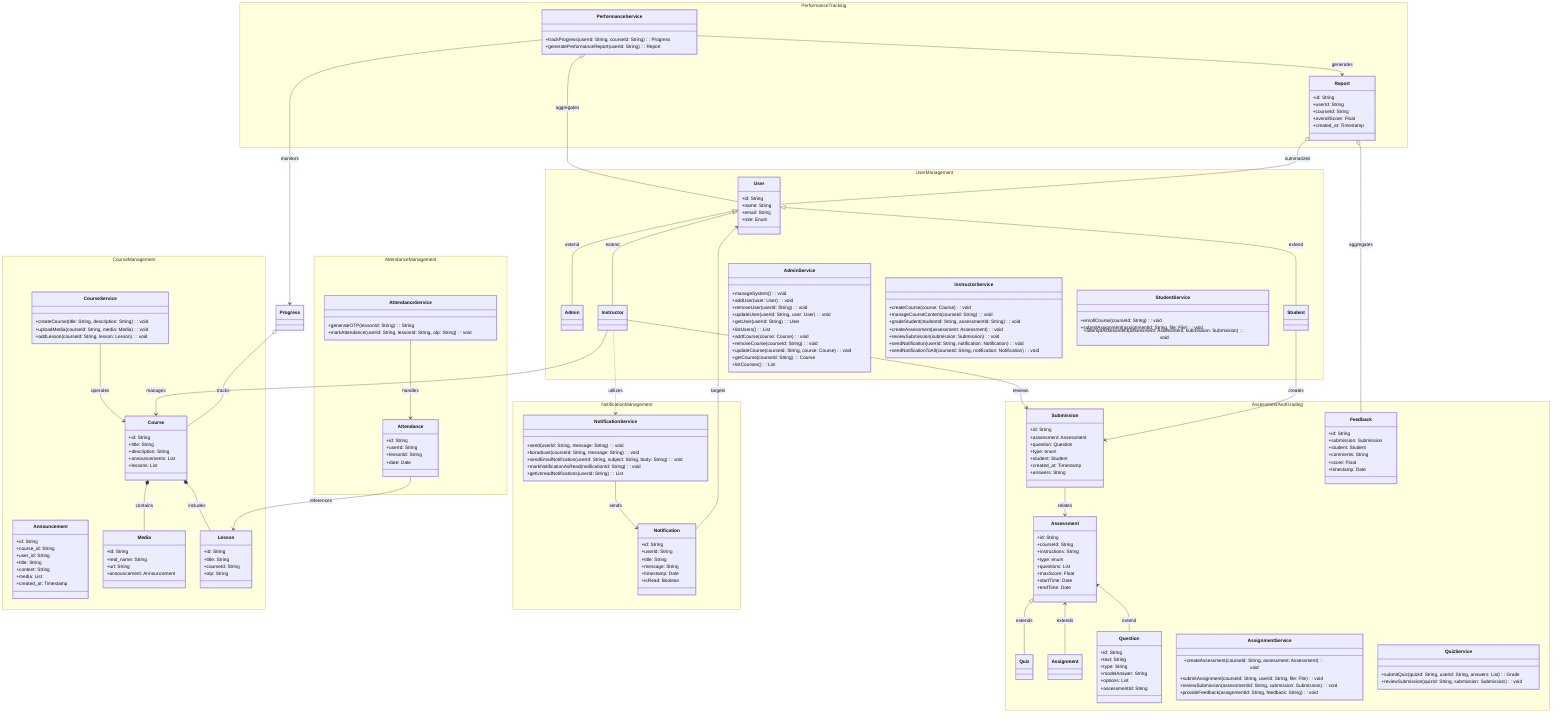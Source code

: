 classDiagram

    namespace CourseManagement {
        class Course {
            +id: String
            +title: String
            +description: String
            +announcements: List<Announcement>
            +lessons: List<Lesson>
        }
        class Announcement {
            +id: String
            +course_id: String
            +user_id: String
            +title: String
            +content: String
            +media: List<Media>
            +created_at: Timestamp
        }
        class Media {
            +id: String
            +real_name: String
            +url: String
            +announcement: Announcement
        }
        class Lesson {
            +id: String
            +title: String
            +courseId: String
            +otp: String
        }
        class CourseService {
            +createCourse(title: String, description: String): void
            +uploadMedia(courseId: String, media: Media): void
            +addLesson(courseId: String, lesson: Lesson): void
        }
    }

    namespace AttendanceManagement {
        class Attendance {
            +id: String
            +userId: String
            +lessonId: String
            +date: Date
        }
        class AttendanceService {
            +generateOTP(lessonId: String): String
            +markAttendance(userId: String, lessonId: String, otp: String): void
        }
    }

    namespace UserManagement {
        class User {
            +id: String
            +name: String
            +email: String
            +role: Enum
        }

        class Admin {

        }

        class Instructor {

        }

        class Student {
        }

        class AdminService {
            +manageSystem(): void
            +addUser(user: User): void
            +removeUser(userId: String): void
            +updateUser(userId: String, user: User): void
            +getUser(userId: String): User
            +listUsers(): List<User>
            +addCourse(course: Course): void
            +removeCourse(courseId: String): void
            +updateCourse(courseId: String, course: Course): void
            +getCourse(courseId: String): Course
            +listCourses(): List<Course>
        }
        class InstructorService {
            +createCourse(course: Course): void
            +manageCourseContent(courseId: String): void
            +gradeStudent(studentId: String, assessmentId: String): void
            +createAssessment(assessment: Assessment): void
            +reviewSubmission(submission: Submission): void
            +sendNotification(userId: String, notification: Notification): void
            +sendNotificationToAll(courseId: String, notification: Notification): void
        }
        class StudentService {
            +enrollCourse(courseId: String): void
            +submitAssignment(assignmentId: String, file: File): void
            +attemptAssessment(assessment: Assessment, submission: Submission): void
        }
    }

    namespace NotificationManagement {
        class Notification {
            +id: String
            +userId: String
            +title: String
            +message: String
            +timestamp: Date
            +isRead: Boolean
        }
        class NotificationService {
            +send(userId: String, message: String): void
            +boradcast(courseId: String, message: String): void
            +sendEmailNotification(userId: String, subject: String, body: String): void
            +markNotificationAsRead(notificationId: String): void
            +getUnreadNotifications(userId: String): List<Notification>
        }
    }

    namespace PerformanceTracking {
        class Report {
            +id: String
            +userId: String
            +courseId: String
            +overallScore: Float
            +created_at: Timestamp
        }
        class PerformanceService {
            +trackProgress(userId: String, courseId: String): Progress
            +generatePerformanceReport(userId: String): Report
        }
    }

    namespace AssessmentAndGrading {
        class Assessment {
            +id: String
            +courseId: String
            +instructions: String
            +type: enum
            +questions: List<Question>
            +maxScore: Float
            +startTime: Date
            +endTime: Date
        }
        class Quiz {
        }
        class Assignment {
        }
        class Question {
            +id: String
            +text: String
            +type: String
            +modelAnswer: String
            +options: List<String>
            +assessmentId: String
        }
        class Submission {
            +id: String
            +assessment: Assessment
            +question: Question
            +type: enum
            +student: Student
            +created_at: Timestamp
            +answers: String
        }
        class Feedback {
            +id: String
            +submission: Submission
            +student: Student
            +comments: String
            +score: Float
            +timestamp: Date
        }
        class AssignmentService {
            +createAssessment(courseId: String, assessment: Assessment): void
            +submitAssignment(courseId: String, userId: String, file: File): void
            +reviewSubmission(assessmentId: String, submission: Submission): void
            +provideFeedback(assignmentId: String, feedback: String): void
        }
        class QuizService {
            +submitQuiz(quizId: String, userId: String, answers: List<String>): Grade
            +reviewSubmission(quizId: String, submission: Submission): void
        }

    }

    User <|-- Admin : extend
    User <|-- Instructor : extend
    User <|-- Student : extend
    Assessment <|-- Quiz : extends
    Assessment <-- Assignment : extends
    CourseService --> Course : operates
    Course *-- Media : contains
    Course *-- Lesson : includes
    AttendanceService --> Attendance : handles
    Attendance --> Lesson : references
    NotificationService --> Notification : sends
    Notification --> User : targets
    PerformanceService --> Progress : monitors
    PerformanceService --> Report : generates
    Report o-- Feedback : aggregates
    Assessment <-- Question : extend
    Submission --> Assessment : relates
    Instructor --> Course : manages
    Instructor --> Submission : reviews
    Instructor ..> NotificationService : utilizes
    Student --> Submission : creates
    PerformanceService o-- User : aggregates
    Progress o-- Course : tracks
    Report o-- User : summarizes